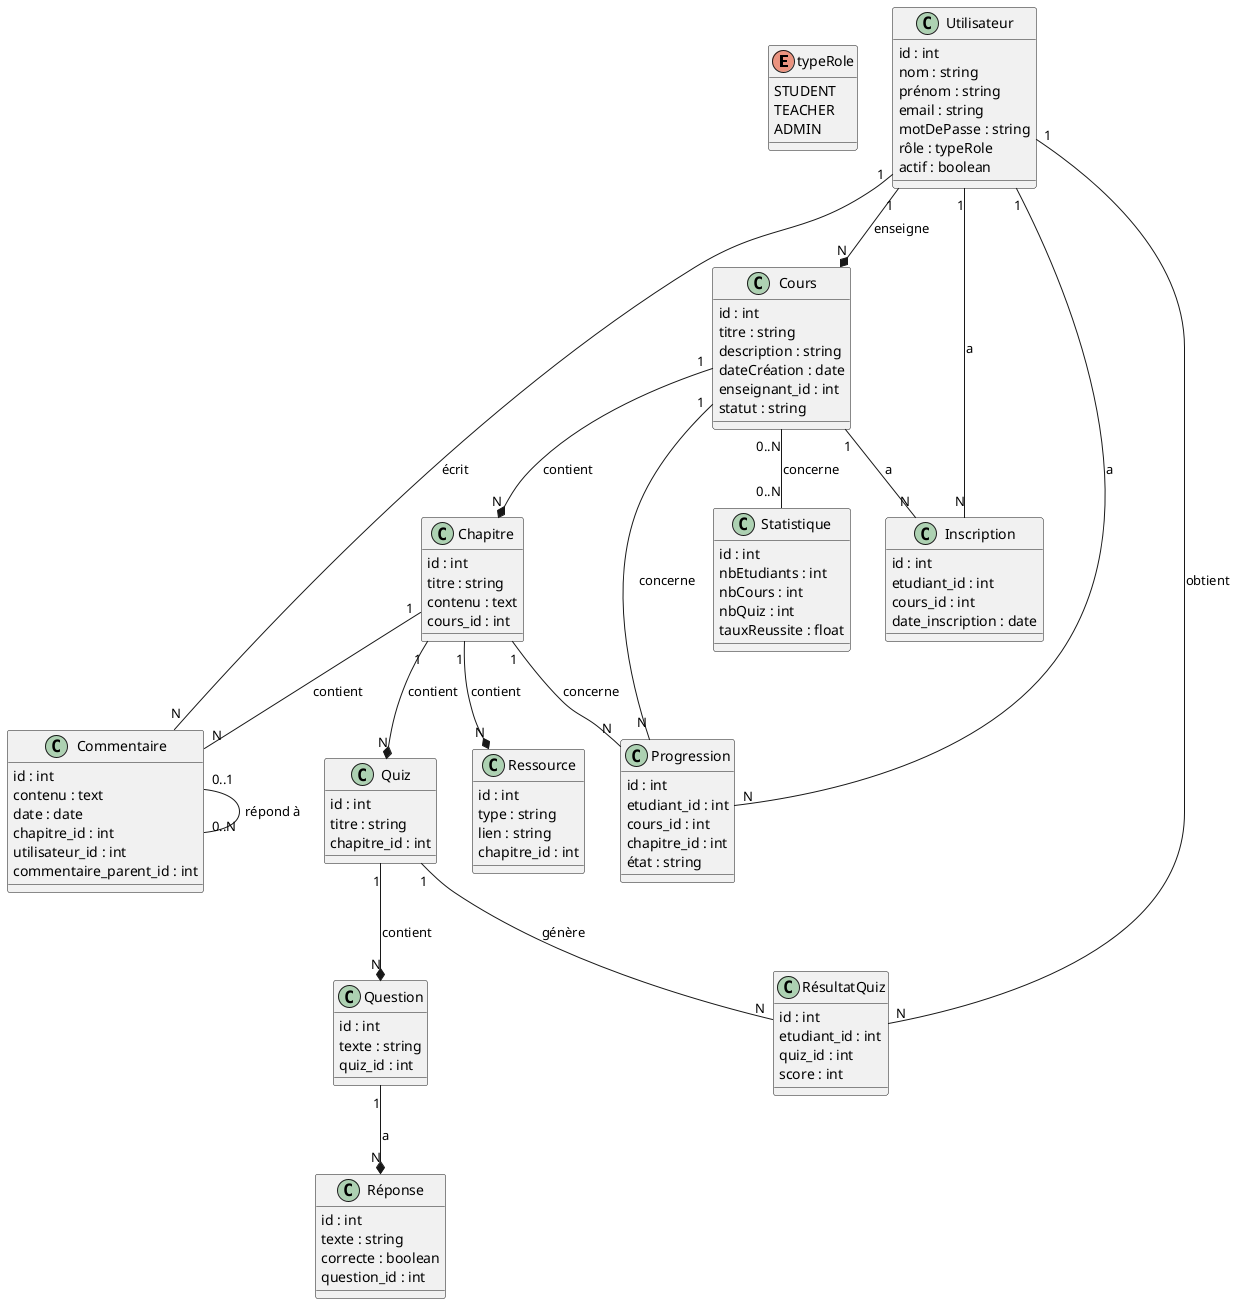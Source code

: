 
classDiagram

  direction BT
@startuml
enum typeRole {
  STUDENT
  TEACHER
  ADMIN
}
  class Utilisateur {
    id : int
    nom : string
    prénom : string
    email : string
    motDePasse : string
    rôle : typeRole
    actif : boolean
  }

  class Cours {
    id : int
    titre : string
    description : string
    dateCréation : date
    enseignant_id : int
    statut : string
  }

  class Chapitre {
    id : int
    titre : string
    contenu : text
    cours_id : int
  }

  class Ressource {
    id : int
    type : string
    lien : string
    chapitre_id : int
  }

  class Quiz {
    id : int
    titre : string
    chapitre_id : int
  }

  class Question {
    id : int
    texte : string
    quiz_id : int
  }

  class Réponse {
    id : int
    texte : string
    correcte : boolean
    question_id : int
  }

  class Inscription {
    id : int
    etudiant_id : int
    cours_id : int
    date_inscription : date
  }

  class Commentaire {
    id : int
    contenu : text
    date : date
    chapitre_id : int
    utilisateur_id : int
    commentaire_parent_id : int
  }

  class RésultatQuiz {
    id : int
    etudiant_id : int
    quiz_id : int
    score : int
  }

  class Progression {
    id : int
    etudiant_id : int
    cours_id : int
    chapitre_id : int
    état : string
  }

  class Statistique {
    id : int
    nbEtudiants : int
    nbCours : int
    nbQuiz : int
    tauxReussite : float
  }

  Utilisateur "1" --* "N" Cours : enseigne
  Utilisateur "1" -- "N" Inscription : a
  Cours "1" -- "N" Inscription : a
  Cours "1" --* "N" Chapitre : contient
  Chapitre "1" --* "N" Ressource : contient
  Chapitre "1" --* "N" Quiz : contient
  Quiz "1" --* "N" Question : contient
  Question "1" --* "N" Réponse : a
  Quiz "1" -- "N" RésultatQuiz : génère
  Utilisateur "1" -- "N" RésultatQuiz : obtient
  Utilisateur "1" -- "N" Commentaire : écrit
  Chapitre "1" -- "N" Commentaire : contient
  Commentaire "0..1" -- "0..N" Commentaire : répond à
  Utilisateur "1" -- "N" Progression : a
  Cours "1" -- "N" Progression : concerne
  Chapitre "1" -- "N" Progression : concerne
  Cours "0..N" -- "0..N" Statistique : concerne
  @enduml
